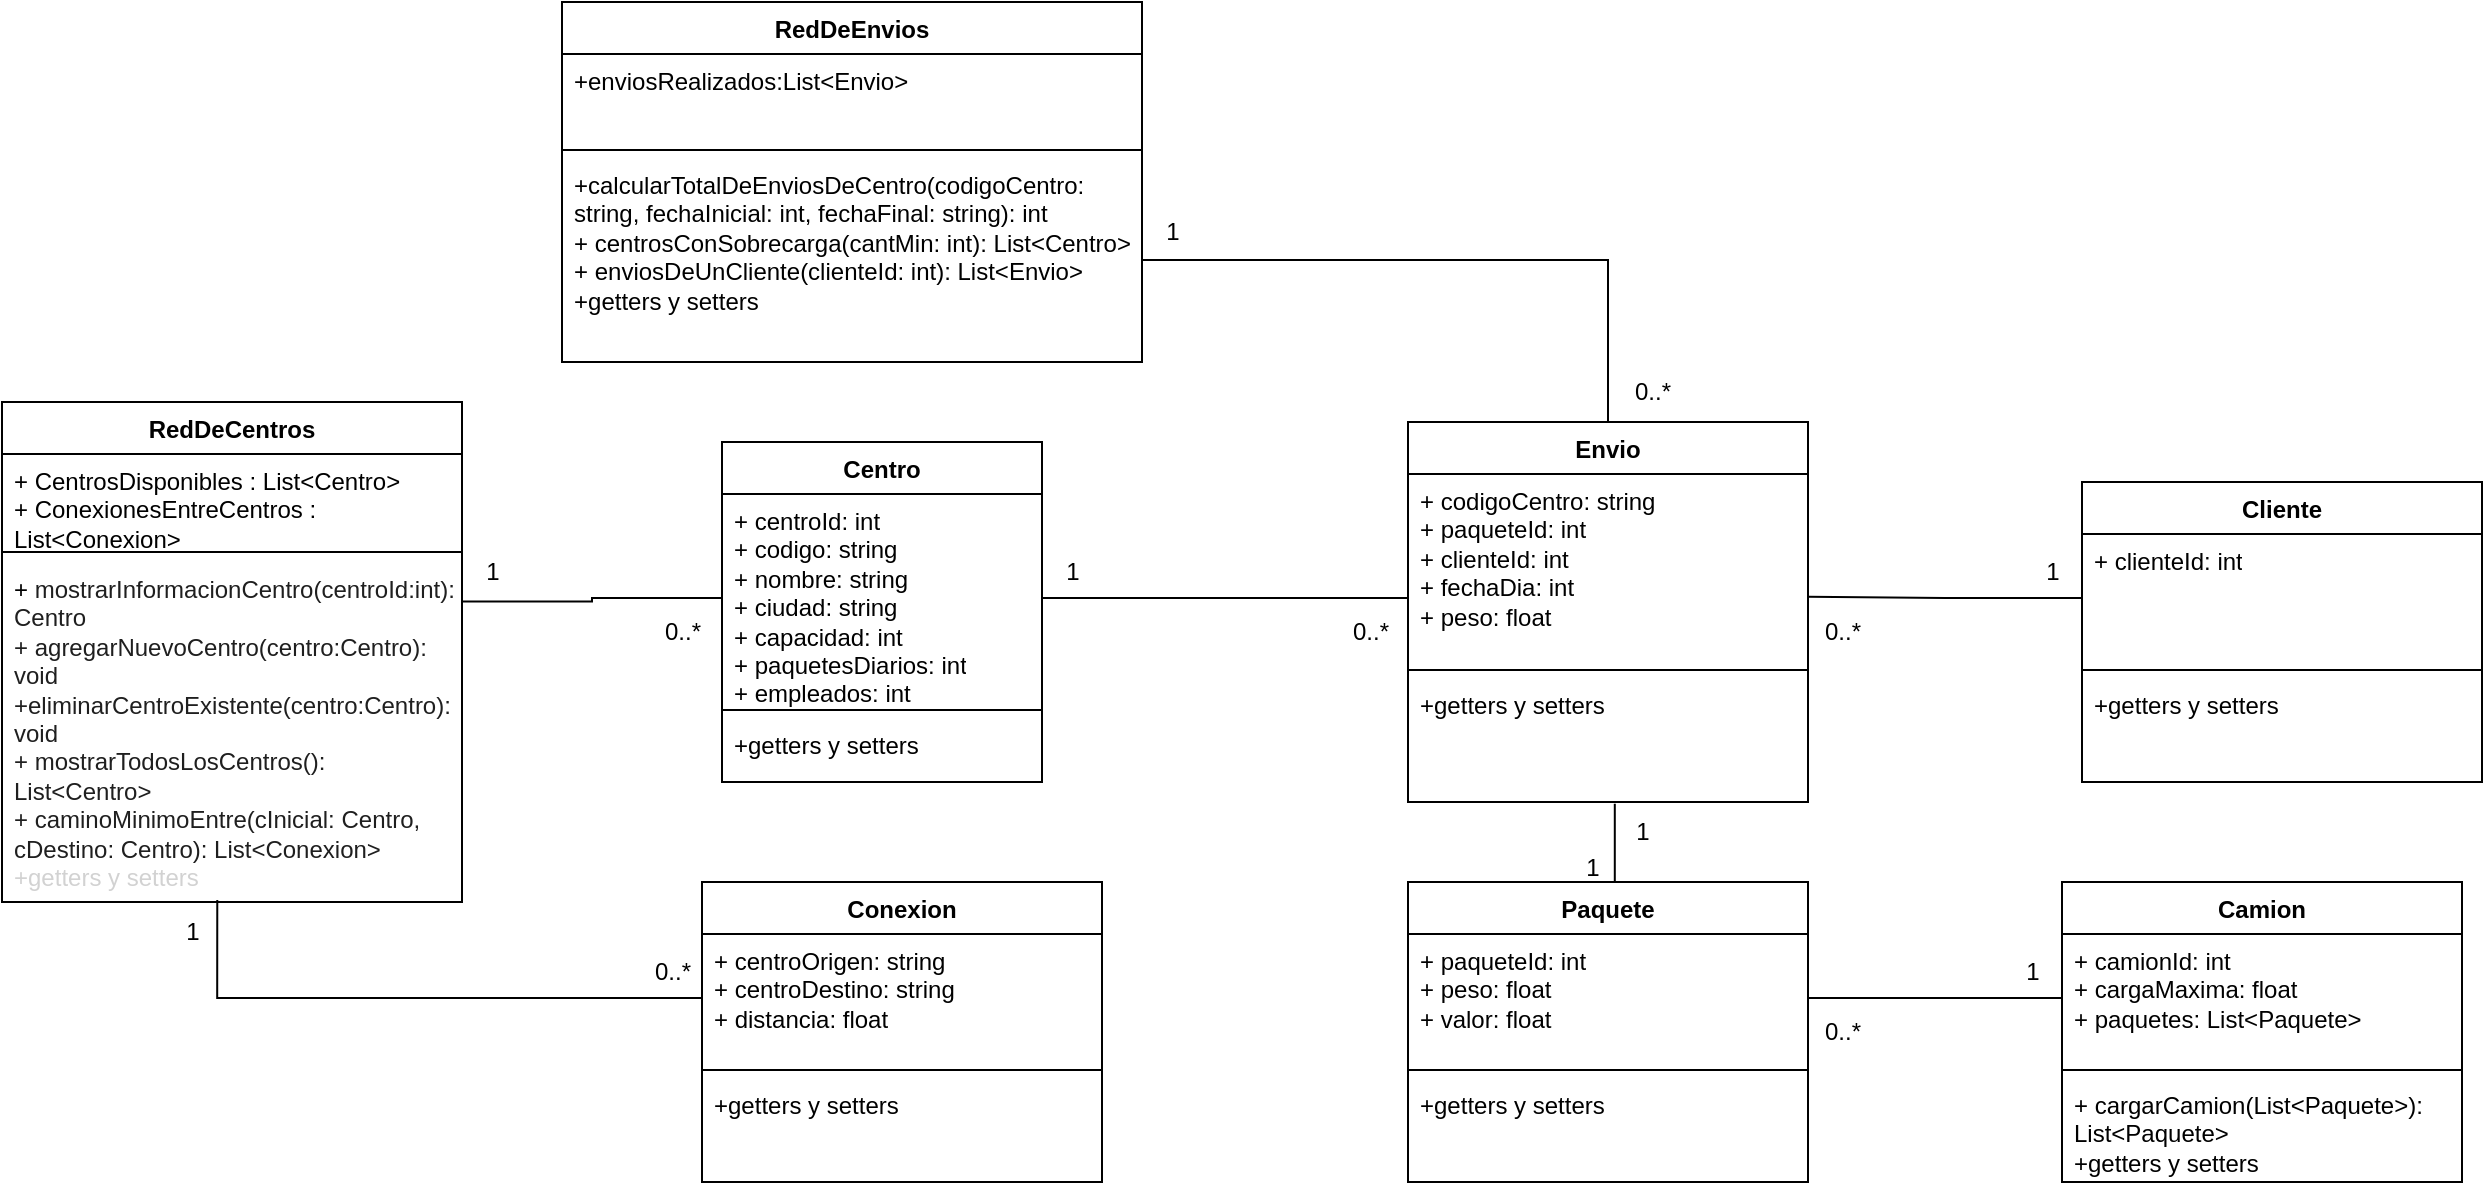 <mxfile version="28.2.5">
  <diagram name="Página-1" id="gbOaFIkg7j9PRnuWsJMl">
    <mxGraphModel dx="2299" dy="1989" grid="1" gridSize="10" guides="1" tooltips="1" connect="1" arrows="1" fold="1" page="1" pageScale="1" pageWidth="827" pageHeight="1169" math="0" shadow="0">
      <root>
        <mxCell id="0" />
        <mxCell id="1" parent="0" />
        <mxCell id="2kvWV283E8Vo3jWq-Gzl-1" value="Centro" style="swimlane;fontStyle=1;align=center;verticalAlign=top;childLayout=stackLayout;horizontal=1;startSize=26;horizontalStack=0;resizeParent=1;resizeParentMax=0;resizeLast=0;collapsible=1;marginBottom=0;whiteSpace=wrap;html=1;" parent="1" vertex="1">
          <mxGeometry x="70" width="160" height="170" as="geometry" />
        </mxCell>
        <mxCell id="2kvWV283E8Vo3jWq-Gzl-2" value="+ centroId: int&lt;div&gt;+ codigo: string&lt;div&gt;+ nombre: string&lt;/div&gt;&lt;div&gt;+ ciudad: string&lt;/div&gt;&lt;div&gt;+ capacidad: int&lt;/div&gt;&lt;div&gt;+ paquetesDiarios: int&lt;/div&gt;&lt;div&gt;+ empleados: int&lt;/div&gt;&lt;/div&gt;" style="text;strokeColor=none;fillColor=none;align=left;verticalAlign=top;spacingLeft=4;spacingRight=4;overflow=hidden;rotatable=0;points=[[0,0.5],[1,0.5]];portConstraint=eastwest;whiteSpace=wrap;html=1;" parent="2kvWV283E8Vo3jWq-Gzl-1" vertex="1">
          <mxGeometry y="26" width="160" height="104" as="geometry" />
        </mxCell>
        <mxCell id="2kvWV283E8Vo3jWq-Gzl-3" value="" style="line;strokeWidth=1;fillColor=none;align=left;verticalAlign=middle;spacingTop=-1;spacingLeft=3;spacingRight=3;rotatable=0;labelPosition=right;points=[];portConstraint=eastwest;strokeColor=inherit;" parent="2kvWV283E8Vo3jWq-Gzl-1" vertex="1">
          <mxGeometry y="130" width="160" height="8" as="geometry" />
        </mxCell>
        <mxCell id="2kvWV283E8Vo3jWq-Gzl-4" value="+getters y setters" style="text;strokeColor=none;fillColor=none;align=left;verticalAlign=top;spacingLeft=4;spacingRight=4;overflow=hidden;rotatable=0;points=[[0,0.5],[1,0.5]];portConstraint=eastwest;whiteSpace=wrap;html=1;" parent="2kvWV283E8Vo3jWq-Gzl-1" vertex="1">
          <mxGeometry y="138" width="160" height="32" as="geometry" />
        </mxCell>
        <mxCell id="2kvWV283E8Vo3jWq-Gzl-44" style="edgeStyle=orthogonalEdgeStyle;rounded=0;orthogonalLoop=1;jettySize=auto;html=1;exitX=0.5;exitY=0;exitDx=0;exitDy=0;endArrow=none;endFill=0;" parent="1" source="2kvWV283E8Vo3jWq-Gzl-56" target="2kvWV283E8Vo3jWq-Gzl-43" edge="1">
          <mxGeometry relative="1" as="geometry">
            <mxPoint x="554" y="10" as="sourcePoint" />
          </mxGeometry>
        </mxCell>
        <mxCell id="2kvWV283E8Vo3jWq-Gzl-21" value="Camion" style="swimlane;fontStyle=1;align=center;verticalAlign=top;childLayout=stackLayout;horizontal=1;startSize=26;horizontalStack=0;resizeParent=1;resizeParentMax=0;resizeLast=0;collapsible=1;marginBottom=0;whiteSpace=wrap;html=1;" parent="1" vertex="1">
          <mxGeometry x="740" y="220" width="200" height="150" as="geometry" />
        </mxCell>
        <mxCell id="2kvWV283E8Vo3jWq-Gzl-22" value="+ camionId: int&lt;div&gt;+ cargaMaxima: float&lt;/div&gt;&lt;div&gt;+ paquetes: List&amp;lt;Paquete&amp;gt;&lt;/div&gt;" style="text;strokeColor=none;fillColor=none;align=left;verticalAlign=top;spacingLeft=4;spacingRight=4;overflow=hidden;rotatable=0;points=[[0,0.5],[1,0.5]];portConstraint=eastwest;whiteSpace=wrap;html=1;" parent="2kvWV283E8Vo3jWq-Gzl-21" vertex="1">
          <mxGeometry y="26" width="200" height="64" as="geometry" />
        </mxCell>
        <mxCell id="2kvWV283E8Vo3jWq-Gzl-23" value="" style="line;strokeWidth=1;fillColor=none;align=left;verticalAlign=middle;spacingTop=-1;spacingLeft=3;spacingRight=3;rotatable=0;labelPosition=right;points=[];portConstraint=eastwest;strokeColor=inherit;" parent="2kvWV283E8Vo3jWq-Gzl-21" vertex="1">
          <mxGeometry y="90" width="200" height="8" as="geometry" />
        </mxCell>
        <mxCell id="2kvWV283E8Vo3jWq-Gzl-24" value="+ cargarCamion(List&amp;lt;Paquete&amp;gt;): List&amp;lt;Paquete&amp;gt;&lt;div&gt;+getters y setters&lt;/div&gt;" style="text;strokeColor=none;fillColor=none;align=left;verticalAlign=top;spacingLeft=4;spacingRight=4;overflow=hidden;rotatable=0;points=[[0,0.5],[1,0.5]];portConstraint=eastwest;whiteSpace=wrap;html=1;" parent="2kvWV283E8Vo3jWq-Gzl-21" vertex="1">
          <mxGeometry y="98" width="200" height="52" as="geometry" />
        </mxCell>
        <mxCell id="2kvWV283E8Vo3jWq-Gzl-34" value="RedDeCentros" style="swimlane;fontStyle=1;align=center;verticalAlign=top;childLayout=stackLayout;horizontal=1;startSize=26;horizontalStack=0;resizeParent=1;resizeParentMax=0;resizeLast=0;collapsible=1;marginBottom=0;whiteSpace=wrap;html=1;" parent="1" vertex="1">
          <mxGeometry x="-290" y="-20" width="230" height="250" as="geometry" />
        </mxCell>
        <mxCell id="2kvWV283E8Vo3jWq-Gzl-35" value="+ CentrosDisponibles : List&amp;lt;Centro&amp;gt;&lt;div&gt;+ ConexionesEntreCentros : List&amp;lt;Conexion&amp;gt;&lt;/div&gt;" style="text;strokeColor=none;fillColor=none;align=left;verticalAlign=top;spacingLeft=4;spacingRight=4;overflow=hidden;rotatable=0;points=[[0,0.5],[1,0.5]];portConstraint=eastwest;whiteSpace=wrap;html=1;" parent="2kvWV283E8Vo3jWq-Gzl-34" vertex="1">
          <mxGeometry y="26" width="230" height="44" as="geometry" />
        </mxCell>
        <mxCell id="2kvWV283E8Vo3jWq-Gzl-36" value="" style="line;strokeWidth=1;fillColor=none;align=left;verticalAlign=middle;spacingTop=-1;spacingLeft=3;spacingRight=3;rotatable=0;labelPosition=right;points=[];portConstraint=eastwest;strokeColor=inherit;" parent="2kvWV283E8Vo3jWq-Gzl-34" vertex="1">
          <mxGeometry y="70" width="230" height="10" as="geometry" />
        </mxCell>
        <mxCell id="2kvWV283E8Vo3jWq-Gzl-37" value="&lt;font face=&quot;Helvetica&quot;&gt;+&amp;nbsp;&lt;span style=&quot;color: rgb(31, 31, 31); white-space-collapse: preserve; background-color: rgb(255, 255, 255);&quot;&gt;mostrarInformacionCentro(centroId:int): Centro&lt;/span&gt;&lt;/font&gt;&lt;div&gt;&lt;span style=&quot;color: rgb(31, 31, 31); white-space-collapse: preserve; background-color: rgb(255, 255, 255);&quot;&gt;&lt;font face=&quot;Helvetica&quot;&gt;+ agregarNuevoCentro(centro:Centro): void&lt;br&gt;+eliminarCentroExistente(&lt;/font&gt;centro:Centro&lt;font face=&quot;Helvetica&quot;&gt;): void&lt;br&gt;+ mostrarTodosLosCentros(): List&amp;lt;Centro&lt;/font&gt;&lt;/span&gt;&lt;span style=&quot;background-color: light-dark(rgb(255, 255, 255), rgb(18, 18, 18)); color: light-dark(rgb(31, 31, 31), rgb(210, 210, 210)); white-space-collapse: preserve;&quot;&gt;&amp;gt;&lt;/span&gt;&lt;/div&gt;&lt;div&gt;&lt;span style=&quot;color: rgb(31, 31, 31); white-space-collapse: preserve; background-color: rgb(255, 255, 255);&quot;&gt;&lt;font face=&quot;Helvetica&quot;&gt;+ caminoMinimoEntre(cInicial: Centro, cDestino: Centro): List&amp;lt;Conexion&amp;gt;&lt;/font&gt;&lt;/span&gt;&lt;/div&gt;&lt;div&gt;&lt;font style=&quot;color: light-dark(rgb(210, 210, 210), rgb(255, 255, 255));&quot;&gt;&lt;span style=&quot;white-space-collapse: preserve; background-color: light-dark(#ffffff, var(--ge-dark-color, #121212));&quot;&gt;+getters y setters&lt;/span&gt;&lt;/font&gt;&lt;/div&gt;" style="text;strokeColor=none;fillColor=none;align=left;verticalAlign=top;spacingLeft=4;spacingRight=4;overflow=hidden;rotatable=0;points=[[0,0.5],[1,0.5]];portConstraint=eastwest;whiteSpace=wrap;html=1;" parent="2kvWV283E8Vo3jWq-Gzl-34" vertex="1">
          <mxGeometry y="80" width="230" height="170" as="geometry" />
        </mxCell>
        <mxCell id="2kvWV283E8Vo3jWq-Gzl-38" style="edgeStyle=orthogonalEdgeStyle;rounded=0;orthogonalLoop=1;jettySize=auto;html=1;exitX=0;exitY=0.5;exitDx=0;exitDy=0;entryX=1;entryY=0.116;entryDx=0;entryDy=0;entryPerimeter=0;endArrow=none;endFill=0;" parent="1" source="2kvWV283E8Vo3jWq-Gzl-2" target="2kvWV283E8Vo3jWq-Gzl-37" edge="1">
          <mxGeometry relative="1" as="geometry" />
        </mxCell>
        <mxCell id="2kvWV283E8Vo3jWq-Gzl-39" style="edgeStyle=orthogonalEdgeStyle;rounded=0;orthogonalLoop=1;jettySize=auto;html=1;exitX=0;exitY=0.5;exitDx=0;exitDy=0;entryX=0.468;entryY=0.994;entryDx=0;entryDy=0;entryPerimeter=0;endArrow=none;endFill=0;startArrow=none;startFill=0;" parent="1" source="2kvWV283E8Vo3jWq-Gzl-48" target="2kvWV283E8Vo3jWq-Gzl-37" edge="1">
          <mxGeometry relative="1" as="geometry">
            <mxPoint x="70" y="413" as="sourcePoint" />
          </mxGeometry>
        </mxCell>
        <mxCell id="2kvWV283E8Vo3jWq-Gzl-40" value="RedDeEnvios" style="swimlane;fontStyle=1;align=center;verticalAlign=top;childLayout=stackLayout;horizontal=1;startSize=26;horizontalStack=0;resizeParent=1;resizeParentMax=0;resizeLast=0;collapsible=1;marginBottom=0;whiteSpace=wrap;html=1;" parent="1" vertex="1">
          <mxGeometry x="-10" y="-220" width="290" height="180" as="geometry" />
        </mxCell>
        <mxCell id="2kvWV283E8Vo3jWq-Gzl-41" value="+enviosRealizados:List&amp;lt;Envio&amp;gt;" style="text;strokeColor=none;fillColor=none;align=left;verticalAlign=top;spacingLeft=4;spacingRight=4;overflow=hidden;rotatable=0;points=[[0,0.5],[1,0.5]];portConstraint=eastwest;whiteSpace=wrap;html=1;" parent="2kvWV283E8Vo3jWq-Gzl-40" vertex="1">
          <mxGeometry y="26" width="290" height="44" as="geometry" />
        </mxCell>
        <mxCell id="2kvWV283E8Vo3jWq-Gzl-42" value="" style="line;strokeWidth=1;fillColor=none;align=left;verticalAlign=middle;spacingTop=-1;spacingLeft=3;spacingRight=3;rotatable=0;labelPosition=right;points=[];portConstraint=eastwest;strokeColor=inherit;" parent="2kvWV283E8Vo3jWq-Gzl-40" vertex="1">
          <mxGeometry y="70" width="290" height="8" as="geometry" />
        </mxCell>
        <mxCell id="2kvWV283E8Vo3jWq-Gzl-43" value="+calcularTotalDeEnviosDeCentro(codigoCentro: string, fechaInicial: int, fechaFinal: string): int&lt;div&gt;+ centrosConSobrecarga(cantMin: int): List&amp;lt;Centro&amp;gt;&lt;/div&gt;&lt;div&gt;+ enviosDeUnCliente(clienteId: int): List&amp;lt;Envio&amp;gt;&lt;/div&gt;&lt;div&gt;+g&lt;span style=&quot;background-color: transparent; color: light-dark(rgb(0, 0, 0), rgb(255, 255, 255));&quot;&gt;etters y setters&lt;/span&gt;&lt;/div&gt;&lt;div&gt;&lt;br&gt;&lt;/div&gt;" style="text;strokeColor=none;fillColor=none;align=left;verticalAlign=top;spacingLeft=4;spacingRight=4;overflow=hidden;rotatable=0;points=[[0,0.5],[1,0.5]];portConstraint=eastwest;whiteSpace=wrap;html=1;" parent="2kvWV283E8Vo3jWq-Gzl-40" vertex="1">
          <mxGeometry y="78" width="290" height="102" as="geometry" />
        </mxCell>
        <mxCell id="2kvWV283E8Vo3jWq-Gzl-47" value="Conexion" style="swimlane;fontStyle=1;align=center;verticalAlign=top;childLayout=stackLayout;horizontal=1;startSize=26;horizontalStack=0;resizeParent=1;resizeParentMax=0;resizeLast=0;collapsible=1;marginBottom=0;whiteSpace=wrap;html=1;" parent="1" vertex="1">
          <mxGeometry x="60" y="220" width="200" height="150" as="geometry" />
        </mxCell>
        <mxCell id="2kvWV283E8Vo3jWq-Gzl-48" value="+ centroOrigen: string&lt;div&gt;+ centroDestino: string&lt;/div&gt;&lt;div&gt;+ distancia: float&lt;/div&gt;" style="text;strokeColor=none;fillColor=none;align=left;verticalAlign=top;spacingLeft=4;spacingRight=4;overflow=hidden;rotatable=0;points=[[0,0.5],[1,0.5]];portConstraint=eastwest;whiteSpace=wrap;html=1;" parent="2kvWV283E8Vo3jWq-Gzl-47" vertex="1">
          <mxGeometry y="26" width="200" height="64" as="geometry" />
        </mxCell>
        <mxCell id="2kvWV283E8Vo3jWq-Gzl-49" value="" style="line;strokeWidth=1;fillColor=none;align=left;verticalAlign=middle;spacingTop=-1;spacingLeft=3;spacingRight=3;rotatable=0;labelPosition=right;points=[];portConstraint=eastwest;strokeColor=inherit;" parent="2kvWV283E8Vo3jWq-Gzl-47" vertex="1">
          <mxGeometry y="90" width="200" height="8" as="geometry" />
        </mxCell>
        <mxCell id="2kvWV283E8Vo3jWq-Gzl-50" value="+getters y setters" style="text;strokeColor=none;fillColor=none;align=left;verticalAlign=top;spacingLeft=4;spacingRight=4;overflow=hidden;rotatable=0;points=[[0,0.5],[1,0.5]];portConstraint=eastwest;whiteSpace=wrap;html=1;" parent="2kvWV283E8Vo3jWq-Gzl-47" vertex="1">
          <mxGeometry y="98" width="200" height="52" as="geometry" />
        </mxCell>
        <mxCell id="2kvWV283E8Vo3jWq-Gzl-51" value="Paquete" style="swimlane;fontStyle=1;align=center;verticalAlign=top;childLayout=stackLayout;horizontal=1;startSize=26;horizontalStack=0;resizeParent=1;resizeParentMax=0;resizeLast=0;collapsible=1;marginBottom=0;whiteSpace=wrap;html=1;" parent="1" vertex="1">
          <mxGeometry x="413" y="220" width="200" height="150" as="geometry" />
        </mxCell>
        <mxCell id="2kvWV283E8Vo3jWq-Gzl-52" value="+ paqueteId: int&lt;div&gt;+ peso: float&lt;/div&gt;&lt;div&gt;+ valor: float&lt;/div&gt;" style="text;strokeColor=none;fillColor=none;align=left;verticalAlign=top;spacingLeft=4;spacingRight=4;overflow=hidden;rotatable=0;points=[[0,0.5],[1,0.5]];portConstraint=eastwest;whiteSpace=wrap;html=1;" parent="2kvWV283E8Vo3jWq-Gzl-51" vertex="1">
          <mxGeometry y="26" width="200" height="64" as="geometry" />
        </mxCell>
        <mxCell id="2kvWV283E8Vo3jWq-Gzl-53" value="" style="line;strokeWidth=1;fillColor=none;align=left;verticalAlign=middle;spacingTop=-1;spacingLeft=3;spacingRight=3;rotatable=0;labelPosition=right;points=[];portConstraint=eastwest;strokeColor=inherit;" parent="2kvWV283E8Vo3jWq-Gzl-51" vertex="1">
          <mxGeometry y="90" width="200" height="8" as="geometry" />
        </mxCell>
        <mxCell id="2kvWV283E8Vo3jWq-Gzl-54" value="+getters y setters" style="text;strokeColor=none;fillColor=none;align=left;verticalAlign=top;spacingLeft=4;spacingRight=4;overflow=hidden;rotatable=0;points=[[0,0.5],[1,0.5]];portConstraint=eastwest;whiteSpace=wrap;html=1;" parent="2kvWV283E8Vo3jWq-Gzl-51" vertex="1">
          <mxGeometry y="98" width="200" height="52" as="geometry" />
        </mxCell>
        <mxCell id="2kvWV283E8Vo3jWq-Gzl-56" value="Envio" style="swimlane;fontStyle=1;align=center;verticalAlign=top;childLayout=stackLayout;horizontal=1;startSize=26;horizontalStack=0;resizeParent=1;resizeParentMax=0;resizeLast=0;collapsible=1;marginBottom=0;whiteSpace=wrap;html=1;" parent="1" vertex="1">
          <mxGeometry x="413" y="-10" width="200" height="190" as="geometry" />
        </mxCell>
        <mxCell id="2kvWV283E8Vo3jWq-Gzl-57" value="+ codigoCentro: string&lt;div&gt;+ paqueteId: int&lt;/div&gt;&lt;div&gt;+ clienteId: int&lt;/div&gt;&lt;div&gt;+ fechaDia: int&lt;/div&gt;&lt;div&gt;+ peso: float&lt;/div&gt;" style="text;strokeColor=none;fillColor=none;align=left;verticalAlign=top;spacingLeft=4;spacingRight=4;overflow=hidden;rotatable=0;points=[[0,0.5],[1,0.5]];portConstraint=eastwest;whiteSpace=wrap;html=1;" parent="2kvWV283E8Vo3jWq-Gzl-56" vertex="1">
          <mxGeometry y="26" width="200" height="94" as="geometry" />
        </mxCell>
        <mxCell id="2kvWV283E8Vo3jWq-Gzl-58" value="" style="line;strokeWidth=1;fillColor=none;align=left;verticalAlign=middle;spacingTop=-1;spacingLeft=3;spacingRight=3;rotatable=0;labelPosition=right;points=[];portConstraint=eastwest;strokeColor=inherit;" parent="2kvWV283E8Vo3jWq-Gzl-56" vertex="1">
          <mxGeometry y="120" width="200" height="8" as="geometry" />
        </mxCell>
        <mxCell id="2kvWV283E8Vo3jWq-Gzl-59" value="+getters y setters" style="text;strokeColor=none;fillColor=none;align=left;verticalAlign=top;spacingLeft=4;spacingRight=4;overflow=hidden;rotatable=0;points=[[0,0.5],[1,0.5]];portConstraint=eastwest;whiteSpace=wrap;html=1;" parent="2kvWV283E8Vo3jWq-Gzl-56" vertex="1">
          <mxGeometry y="128" width="200" height="62" as="geometry" />
        </mxCell>
        <mxCell id="2kvWV283E8Vo3jWq-Gzl-61" value="Cliente" style="swimlane;fontStyle=1;align=center;verticalAlign=top;childLayout=stackLayout;horizontal=1;startSize=26;horizontalStack=0;resizeParent=1;resizeParentMax=0;resizeLast=0;collapsible=1;marginBottom=0;whiteSpace=wrap;html=1;" parent="1" vertex="1">
          <mxGeometry x="750" y="20" width="200" height="150" as="geometry" />
        </mxCell>
        <mxCell id="2kvWV283E8Vo3jWq-Gzl-62" value="+ clienteId: int" style="text;strokeColor=none;fillColor=none;align=left;verticalAlign=top;spacingLeft=4;spacingRight=4;overflow=hidden;rotatable=0;points=[[0,0.5],[1,0.5]];portConstraint=eastwest;whiteSpace=wrap;html=1;" parent="2kvWV283E8Vo3jWq-Gzl-61" vertex="1">
          <mxGeometry y="26" width="200" height="64" as="geometry" />
        </mxCell>
        <mxCell id="2kvWV283E8Vo3jWq-Gzl-63" value="" style="line;strokeWidth=1;fillColor=none;align=left;verticalAlign=middle;spacingTop=-1;spacingLeft=3;spacingRight=3;rotatable=0;labelPosition=right;points=[];portConstraint=eastwest;strokeColor=inherit;" parent="2kvWV283E8Vo3jWq-Gzl-61" vertex="1">
          <mxGeometry y="90" width="200" height="8" as="geometry" />
        </mxCell>
        <mxCell id="2kvWV283E8Vo3jWq-Gzl-64" value="+getters y setters" style="text;strokeColor=none;fillColor=none;align=left;verticalAlign=top;spacingLeft=4;spacingRight=4;overflow=hidden;rotatable=0;points=[[0,0.5],[1,0.5]];portConstraint=eastwest;whiteSpace=wrap;html=1;" parent="2kvWV283E8Vo3jWq-Gzl-61" vertex="1">
          <mxGeometry y="98" width="200" height="52" as="geometry" />
        </mxCell>
        <mxCell id="2kvWV283E8Vo3jWq-Gzl-65" style="edgeStyle=orthogonalEdgeStyle;rounded=0;orthogonalLoop=1;jettySize=auto;html=1;exitX=0;exitY=0.5;exitDx=0;exitDy=0;entryX=0.999;entryY=0.653;entryDx=0;entryDy=0;entryPerimeter=0;endArrow=none;endFill=0;" parent="1" source="2kvWV283E8Vo3jWq-Gzl-62" target="2kvWV283E8Vo3jWq-Gzl-57" edge="1">
          <mxGeometry relative="1" as="geometry" />
        </mxCell>
        <mxCell id="2kvWV283E8Vo3jWq-Gzl-67" style="edgeStyle=orthogonalEdgeStyle;rounded=0;orthogonalLoop=1;jettySize=auto;html=1;exitX=1;exitY=0.5;exitDx=0;exitDy=0;entryX=0.002;entryY=0.659;entryDx=0;entryDy=0;entryPerimeter=0;endArrow=none;endFill=0;" parent="1" source="2kvWV283E8Vo3jWq-Gzl-2" target="2kvWV283E8Vo3jWq-Gzl-57" edge="1">
          <mxGeometry relative="1" as="geometry" />
        </mxCell>
        <mxCell id="2kvWV283E8Vo3jWq-Gzl-68" style="edgeStyle=orthogonalEdgeStyle;rounded=0;orthogonalLoop=1;jettySize=auto;html=1;exitX=0.5;exitY=0;exitDx=0;exitDy=0;entryX=0.517;entryY=1.015;entryDx=0;entryDy=0;entryPerimeter=0;endArrow=none;endFill=0;" parent="1" source="2kvWV283E8Vo3jWq-Gzl-51" target="2kvWV283E8Vo3jWq-Gzl-59" edge="1">
          <mxGeometry relative="1" as="geometry" />
        </mxCell>
        <mxCell id="2kvWV283E8Vo3jWq-Gzl-70" style="edgeStyle=orthogonalEdgeStyle;rounded=0;orthogonalLoop=1;jettySize=auto;html=1;exitX=0;exitY=0.5;exitDx=0;exitDy=0;entryX=1;entryY=0.5;entryDx=0;entryDy=0;endArrow=none;endFill=0;" parent="1" source="2kvWV283E8Vo3jWq-Gzl-22" target="2kvWV283E8Vo3jWq-Gzl-52" edge="1">
          <mxGeometry relative="1" as="geometry" />
        </mxCell>
        <mxCell id="A7hAacFul8-5G4sQWb6r-1" value="1" style="text;html=1;align=center;verticalAlign=middle;resizable=0;points=[];autosize=1;strokeColor=none;fillColor=none;" vertex="1" parent="1">
          <mxGeometry x="-60" y="50" width="30" height="30" as="geometry" />
        </mxCell>
        <mxCell id="A7hAacFul8-5G4sQWb6r-2" value="0..*" style="text;html=1;align=center;verticalAlign=middle;resizable=0;points=[];autosize=1;strokeColor=none;fillColor=none;" vertex="1" parent="1">
          <mxGeometry x="30" y="80" width="40" height="30" as="geometry" />
        </mxCell>
        <mxCell id="A7hAacFul8-5G4sQWb6r-3" value="0..*" style="text;html=1;align=center;verticalAlign=middle;resizable=0;points=[];autosize=1;strokeColor=none;fillColor=none;" vertex="1" parent="1">
          <mxGeometry x="25" y="250" width="40" height="30" as="geometry" />
        </mxCell>
        <mxCell id="A7hAacFul8-5G4sQWb6r-5" value="0..*" style="text;html=1;align=center;verticalAlign=middle;resizable=0;points=[];autosize=1;strokeColor=none;fillColor=none;" vertex="1" parent="1">
          <mxGeometry x="610" y="80" width="40" height="30" as="geometry" />
        </mxCell>
        <mxCell id="A7hAacFul8-5G4sQWb6r-6" value="1" style="text;html=1;align=center;verticalAlign=middle;resizable=0;points=[];autosize=1;strokeColor=none;fillColor=none;" vertex="1" parent="1">
          <mxGeometry x="720" y="50" width="30" height="30" as="geometry" />
        </mxCell>
        <mxCell id="A7hAacFul8-5G4sQWb6r-7" value="0..*" style="text;html=1;align=center;verticalAlign=middle;resizable=0;points=[];autosize=1;strokeColor=none;fillColor=none;" vertex="1" parent="1">
          <mxGeometry x="610" y="280" width="40" height="30" as="geometry" />
        </mxCell>
        <mxCell id="A7hAacFul8-5G4sQWb6r-8" value="1" style="text;html=1;align=center;verticalAlign=middle;resizable=0;points=[];autosize=1;strokeColor=none;fillColor=none;" vertex="1" parent="1">
          <mxGeometry x="710" y="250" width="30" height="30" as="geometry" />
        </mxCell>
        <mxCell id="A7hAacFul8-5G4sQWb6r-9" value="1" style="text;html=1;align=center;verticalAlign=middle;resizable=0;points=[];autosize=1;strokeColor=none;fillColor=none;" vertex="1" parent="1">
          <mxGeometry x="230" y="50" width="30" height="30" as="geometry" />
        </mxCell>
        <mxCell id="A7hAacFul8-5G4sQWb6r-10" value="0..*" style="text;html=1;align=center;verticalAlign=middle;resizable=0;points=[];autosize=1;strokeColor=none;fillColor=none;" vertex="1" parent="1">
          <mxGeometry x="374" y="80" width="40" height="30" as="geometry" />
        </mxCell>
        <mxCell id="A7hAacFul8-5G4sQWb6r-11" value="1" style="text;html=1;align=center;verticalAlign=middle;resizable=0;points=[];autosize=1;strokeColor=none;fillColor=none;" vertex="1" parent="1">
          <mxGeometry x="515" y="180" width="30" height="30" as="geometry" />
        </mxCell>
        <mxCell id="A7hAacFul8-5G4sQWb6r-12" value="1" style="text;html=1;align=center;verticalAlign=middle;resizable=0;points=[];autosize=1;strokeColor=none;fillColor=none;" vertex="1" parent="1">
          <mxGeometry x="490" y="198" width="30" height="30" as="geometry" />
        </mxCell>
        <mxCell id="A7hAacFul8-5G4sQWb6r-13" value="0..*" style="text;html=1;align=center;verticalAlign=middle;resizable=0;points=[];autosize=1;strokeColor=none;fillColor=none;" vertex="1" parent="1">
          <mxGeometry x="515" y="-40" width="40" height="30" as="geometry" />
        </mxCell>
        <mxCell id="A7hAacFul8-5G4sQWb6r-14" value="1" style="text;html=1;align=center;verticalAlign=middle;resizable=0;points=[];autosize=1;strokeColor=none;fillColor=none;" vertex="1" parent="1">
          <mxGeometry x="280" y="-120" width="30" height="30" as="geometry" />
        </mxCell>
        <mxCell id="A7hAacFul8-5G4sQWb6r-19" value="1" style="text;html=1;align=center;verticalAlign=middle;resizable=0;points=[];autosize=1;strokeColor=none;fillColor=none;" vertex="1" parent="1">
          <mxGeometry x="-210" y="230" width="30" height="30" as="geometry" />
        </mxCell>
      </root>
    </mxGraphModel>
  </diagram>
</mxfile>
